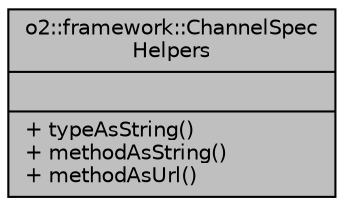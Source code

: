 digraph "o2::framework::ChannelSpecHelpers"
{
 // INTERACTIVE_SVG=YES
  bgcolor="transparent";
  edge [fontname="Helvetica",fontsize="10",labelfontname="Helvetica",labelfontsize="10"];
  node [fontname="Helvetica",fontsize="10",shape=record];
  Node1 [label="{o2::framework::ChannelSpec\lHelpers\n||+ typeAsString()\l+ methodAsString()\l+ methodAsUrl()\l}",height=0.2,width=0.4,color="black", fillcolor="grey75", style="filled" fontcolor="black"];
}
